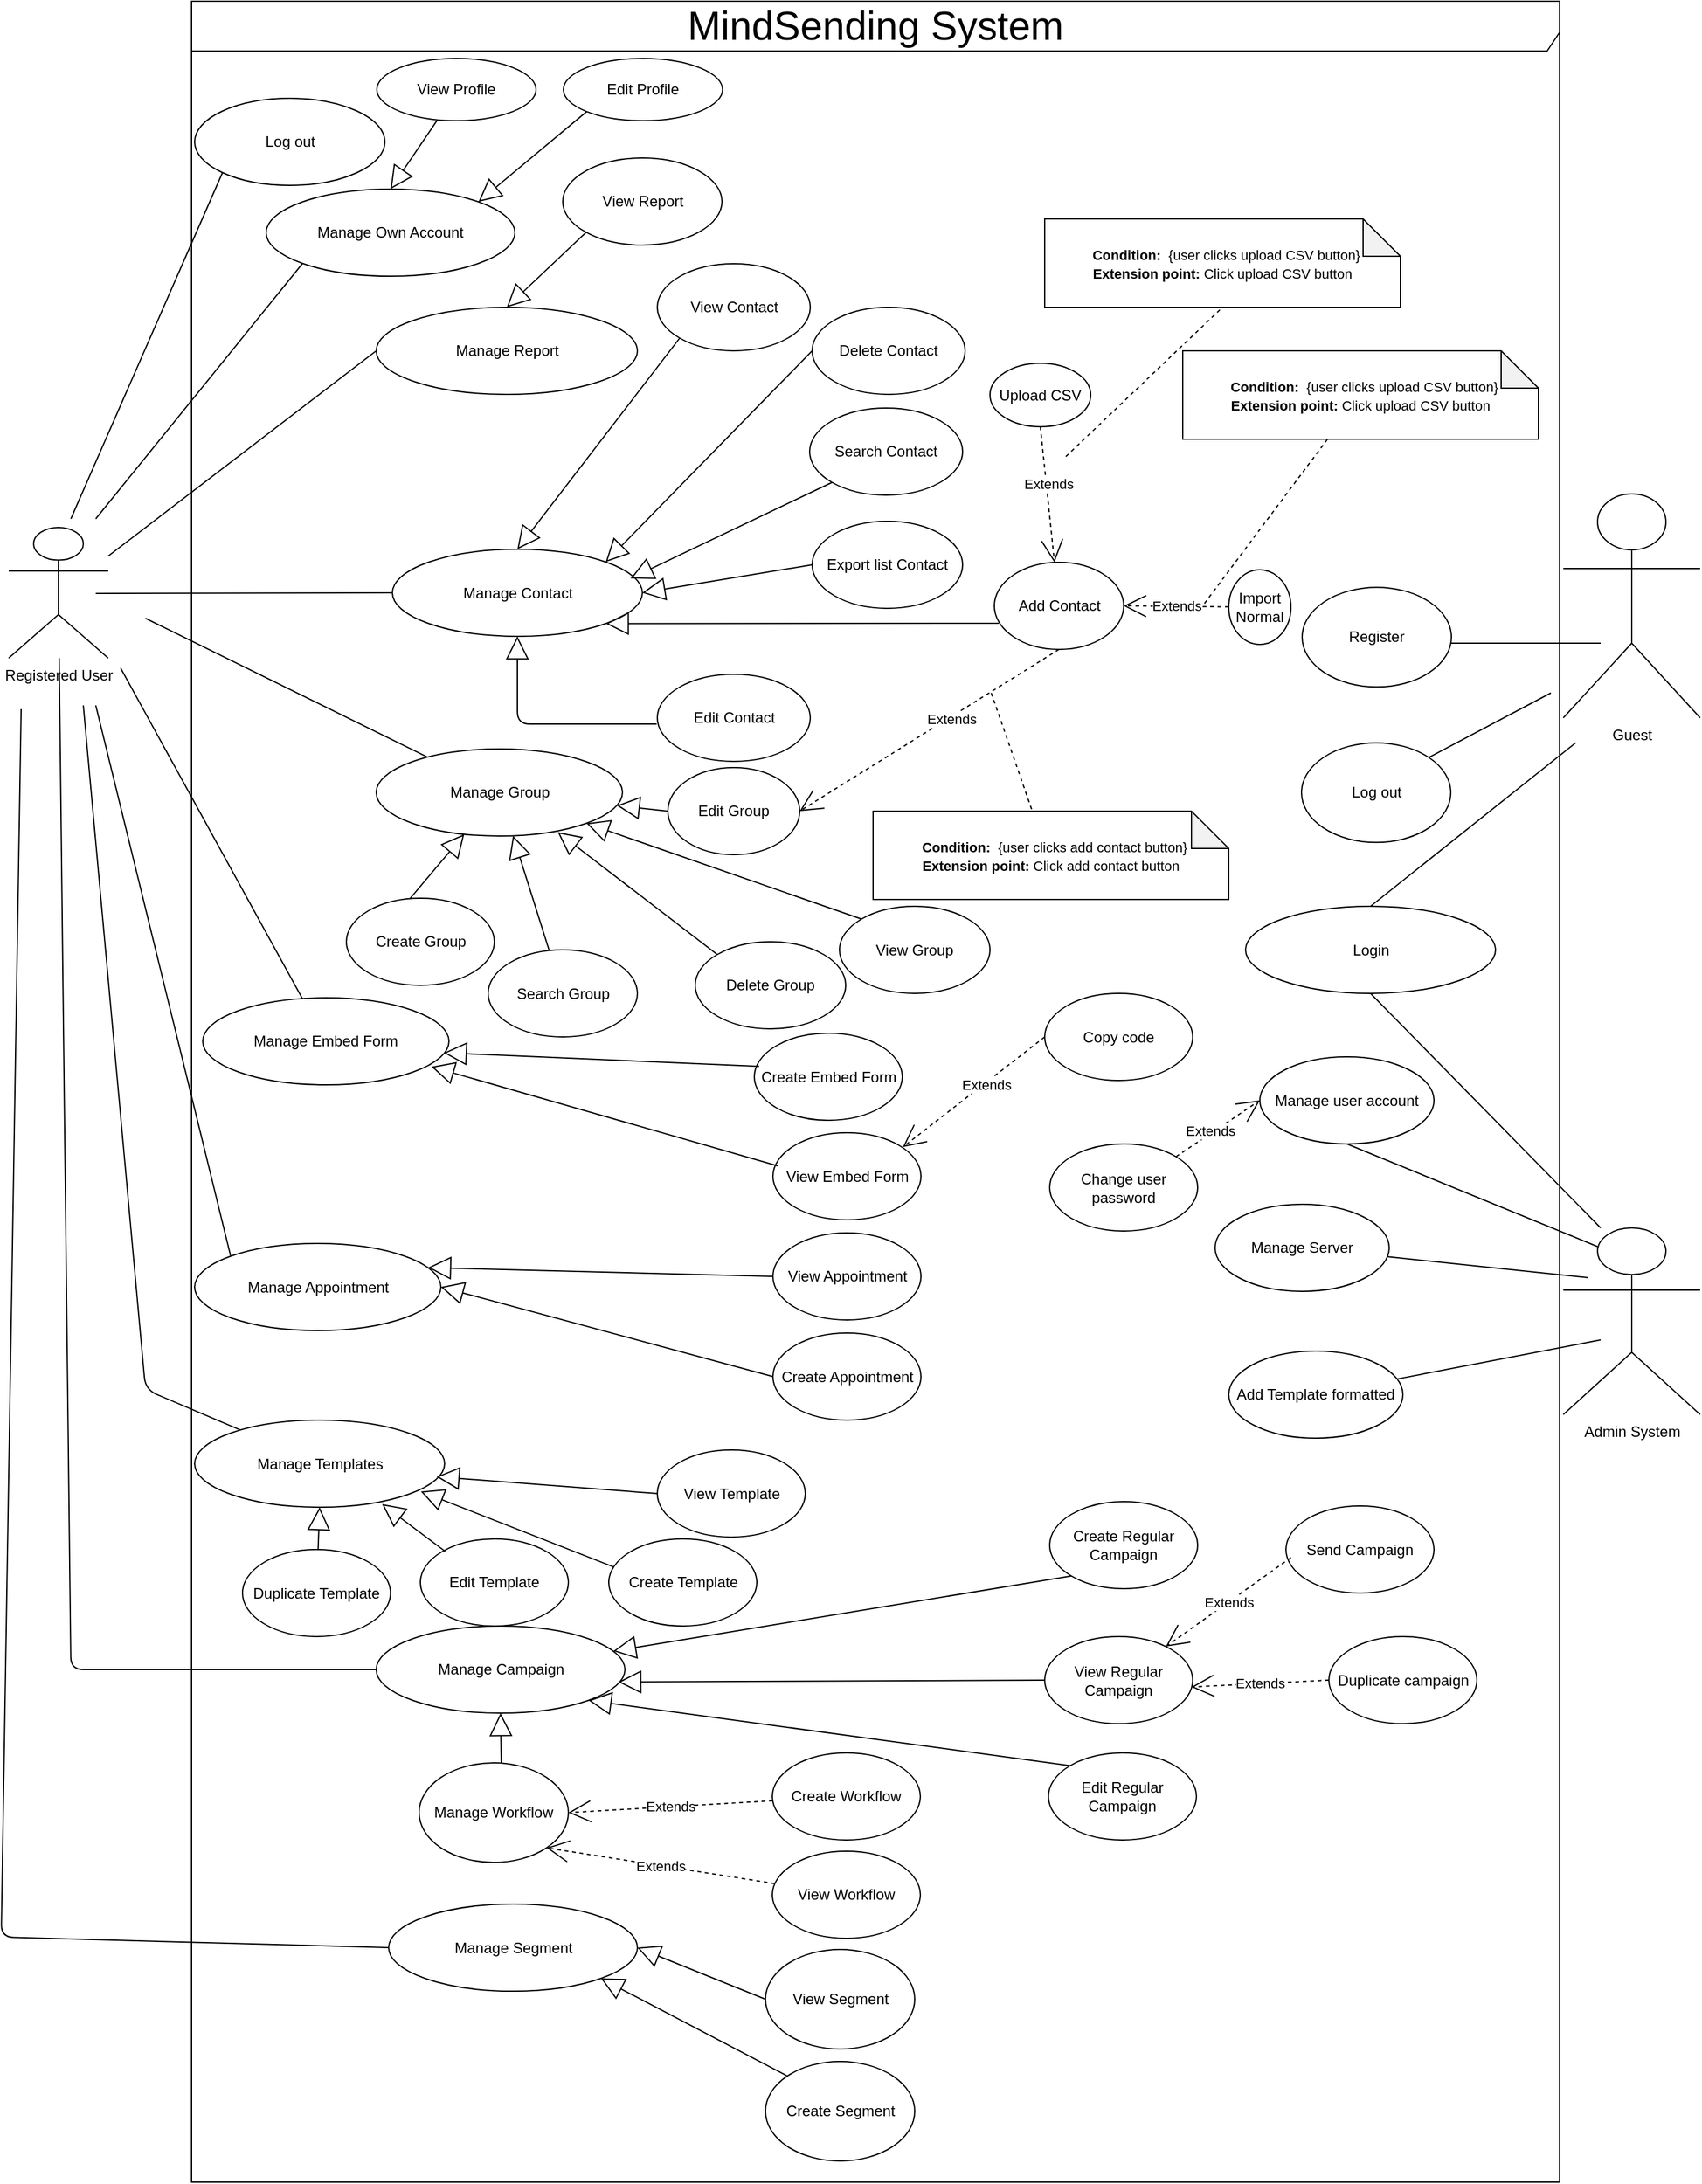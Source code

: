 <mxfile version="11.1.4" type="device"><diagram id="ys3Szjly9ZcMxuDBF0gr" name="Page-1"><mxGraphModel dx="1640" dy="1491" grid="0" gridSize="10" guides="1" tooltips="1" connect="1" arrows="1" fold="1" page="0" pageScale="1" pageWidth="850" pageHeight="1100" background="#FFFFFF" math="0" shadow="0"><root><mxCell id="0"/><mxCell id="1" parent="0"/><mxCell id="VWwlrhhzwa7nNnxBKO6W-47" value="&lt;font style=&quot;font-size: 32px&quot;&gt;MindSending System&lt;/font&gt;" style="shape=umlFrame;whiteSpace=wrap;html=1;width=1100;height=40;" parent="1" vertex="1"><mxGeometry x="-43" y="-476" width="1100" height="1753" as="geometry"/></mxCell><mxCell id="-qsMJvSjDGucB_ZZN1qh-6" value="Admin System&lt;br&gt;&lt;br&gt;" style="shape=umlActor;verticalLabelPosition=bottom;labelBackgroundColor=#ffffff;verticalAlign=top;html=1;" parent="1" vertex="1"><mxGeometry x="1060" y="510" width="110" height="150" as="geometry"/></mxCell><mxCell id="-qsMJvSjDGucB_ZZN1qh-7" value="Registered User&lt;br&gt;&lt;br&gt;" style="shape=umlActor;verticalLabelPosition=bottom;labelBackgroundColor=#ffffff;verticalAlign=top;html=1;" parent="1" vertex="1"><mxGeometry x="-190" y="-53" width="80" height="105" as="geometry"/></mxCell><mxCell id="-qsMJvSjDGucB_ZZN1qh-10" value="Manage Server&lt;br&gt;" style="ellipse;whiteSpace=wrap;html=1;" parent="1" vertex="1"><mxGeometry x="780" y="491" width="140" height="70" as="geometry"/></mxCell><mxCell id="-qsMJvSjDGucB_ZZN1qh-11" value="Manage Templates&lt;br&gt;" style="ellipse;whiteSpace=wrap;html=1;" parent="1" vertex="1"><mxGeometry x="-40.5" y="664.5" width="201" height="70" as="geometry"/></mxCell><mxCell id="-qsMJvSjDGucB_ZZN1qh-12" value="Manage user account" style="ellipse;whiteSpace=wrap;html=1;" parent="1" vertex="1"><mxGeometry x="816" y="372.5" width="140" height="70" as="geometry"/></mxCell><mxCell id="-qsMJvSjDGucB_ZZN1qh-13" value="Manage Contact" style="ellipse;whiteSpace=wrap;html=1;" parent="1" vertex="1"><mxGeometry x="118.5" y="-35.5" width="201" height="70" as="geometry"/></mxCell><mxCell id="-qsMJvSjDGucB_ZZN1qh-14" value="Manage Report" style="ellipse;whiteSpace=wrap;html=1;" parent="1" vertex="1"><mxGeometry x="105.5" y="-230" width="210" height="70" as="geometry"/></mxCell><mxCell id="-qsMJvSjDGucB_ZZN1qh-15" value="Manage Group&lt;br&gt;" style="ellipse;whiteSpace=wrap;html=1;" parent="1" vertex="1"><mxGeometry x="105.5" y="125" width="198" height="70" as="geometry"/></mxCell><mxCell id="-qsMJvSjDGucB_ZZN1qh-16" value="Manage Campaign" style="ellipse;whiteSpace=wrap;html=1;" parent="1" vertex="1"><mxGeometry x="105.5" y="830" width="200" height="70" as="geometry"/></mxCell><mxCell id="-qsMJvSjDGucB_ZZN1qh-17" value="Login&lt;br&gt;" style="ellipse;whiteSpace=wrap;html=1;" parent="1" vertex="1"><mxGeometry x="804.5" y="251.5" width="201" height="70" as="geometry"/></mxCell><mxCell id="-qsMJvSjDGucB_ZZN1qh-18" value="Create Template" style="ellipse;whiteSpace=wrap;html=1;" parent="1" vertex="1"><mxGeometry x="292.5" y="760" width="119" height="70" as="geometry"/></mxCell><mxCell id="-qsMJvSjDGucB_ZZN1qh-19" value="View Template" style="ellipse;whiteSpace=wrap;html=1;" parent="1" vertex="1"><mxGeometry x="331.5" y="688.5" width="119" height="70" as="geometry"/></mxCell><mxCell id="-qsMJvSjDGucB_ZZN1qh-20" value="Delete Contact" style="ellipse;whiteSpace=wrap;html=1;" parent="1" vertex="1"><mxGeometry x="456" y="-230" width="123" height="70" as="geometry"/></mxCell><mxCell id="-qsMJvSjDGucB_ZZN1qh-21" value="Edit Contact" style="ellipse;whiteSpace=wrap;html=1;" parent="1" vertex="1"><mxGeometry x="331.5" y="65" width="123" height="70" as="geometry"/></mxCell><mxCell id="-qsMJvSjDGucB_ZZN1qh-22" value="Add Contact" style="ellipse;whiteSpace=wrap;html=1;" parent="1" vertex="1"><mxGeometry x="602.5" y="-25" width="104" height="70" as="geometry"/></mxCell><mxCell id="-qsMJvSjDGucB_ZZN1qh-23" value="Create Group&lt;br&gt;" style="ellipse;whiteSpace=wrap;html=1;" parent="1" vertex="1"><mxGeometry x="81.5" y="245" width="119" height="70" as="geometry"/></mxCell><mxCell id="-qsMJvSjDGucB_ZZN1qh-24" value="Delete Group&lt;br&gt;" style="ellipse;whiteSpace=wrap;html=1;" parent="1" vertex="1"><mxGeometry x="362" y="280" width="121" height="70" as="geometry"/></mxCell><mxCell id="BiPD_yco-zIT7bE-eALh-6" value="Manage Own Account&lt;br&gt;" style="ellipse;whiteSpace=wrap;html=1;" parent="1" vertex="1"><mxGeometry x="17" y="-325" width="200" height="70" as="geometry"/></mxCell><mxCell id="BiPD_yco-zIT7bE-eALh-11" value="Search Group&lt;br&gt;" style="ellipse;whiteSpace=wrap;html=1;" parent="1" vertex="1"><mxGeometry x="195.5" y="286.5" width="120" height="70" as="geometry"/></mxCell><mxCell id="BiPD_yco-zIT7bE-eALh-12" value="Edit Group&lt;br&gt;" style="ellipse;whiteSpace=wrap;html=1;" parent="1" vertex="1"><mxGeometry x="340" y="140" width="106" height="70" as="geometry"/></mxCell><mxCell id="BiPD_yco-zIT7bE-eALh-13" value="View Report" style="ellipse;whiteSpace=wrap;html=1;" parent="1" vertex="1"><mxGeometry x="255.5" y="-350" width="128" height="70" as="geometry"/></mxCell><mxCell id="BiPD_yco-zIT7bE-eALh-31" value="" style="endArrow=none;endFill=0;endSize=12;html=1;entryX=0.5;entryY=1;entryDx=0;entryDy=0;exitX=0.25;exitY=0.1;exitDx=0;exitDy=0;exitPerimeter=0;" parent="1" source="-qsMJvSjDGucB_ZZN1qh-6" target="-qsMJvSjDGucB_ZZN1qh-12" edge="1"><mxGeometry width="160" relative="1" as="geometry"><mxPoint x="1060" y="520" as="sourcePoint"/><mxPoint x="5" y="940.5" as="targetPoint"/><Array as="points"/></mxGeometry></mxCell><mxCell id="BiPD_yco-zIT7bE-eALh-32" value="" style="endArrow=none;endFill=0;endSize=12;html=1;" parent="1" target="-qsMJvSjDGucB_ZZN1qh-10" edge="1"><mxGeometry width="160" relative="1" as="geometry"><mxPoint x="1080" y="550" as="sourcePoint"/><mxPoint x="15" y="950.5" as="targetPoint"/><Array as="points"/></mxGeometry></mxCell><mxCell id="BiPD_yco-zIT7bE-eALh-34" value="Export list Contact" style="ellipse;whiteSpace=wrap;html=1;" parent="1" vertex="1"><mxGeometry x="456" y="-58" width="121" height="70" as="geometry"/></mxCell><mxCell id="BiPD_yco-zIT7bE-eALh-36" value="" style="endArrow=none;endFill=0;endSize=12;html=1;" parent="1" target="-qsMJvSjDGucB_ZZN1qh-15" edge="1"><mxGeometry width="160" relative="1" as="geometry"><mxPoint x="-80" y="20" as="sourcePoint"/><mxPoint x="120" y="560" as="targetPoint"/></mxGeometry></mxCell><mxCell id="BiPD_yco-zIT7bE-eALh-38" value="" style="endArrow=none;endFill=0;endSize=12;html=1;entryX=0;entryY=0.5;entryDx=0;entryDy=0;" parent="1" target="-qsMJvSjDGucB_ZZN1qh-13" edge="1"><mxGeometry width="160" relative="1" as="geometry"><mxPoint x="-120" as="sourcePoint"/><mxPoint x="140" y="160" as="targetPoint"/><Array as="points"/></mxGeometry></mxCell><mxCell id="BiPD_yco-zIT7bE-eALh-39" value="" style="endArrow=none;endFill=0;endSize=12;html=1;entryX=0;entryY=0.5;entryDx=0;entryDy=0;" parent="1" target="-qsMJvSjDGucB_ZZN1qh-14" edge="1"><mxGeometry width="160" relative="1" as="geometry"><mxPoint x="-110" y="-30" as="sourcePoint"/><mxPoint x="120" as="targetPoint"/><Array as="points"/></mxGeometry></mxCell><mxCell id="BiPD_yco-zIT7bE-eALh-40" value="" style="endArrow=none;endFill=0;endSize=12;html=1;entryX=0;entryY=1;entryDx=0;entryDy=0;" parent="1" target="BiPD_yco-zIT7bE-eALh-6" edge="1"><mxGeometry width="160" relative="1" as="geometry"><mxPoint x="-120" y="-60" as="sourcePoint"/><mxPoint x="130" y="-150" as="targetPoint"/><Array as="points"/></mxGeometry></mxCell><mxCell id="BiPD_yco-zIT7bE-eALh-41" value="" style="endArrow=none;endFill=0;endSize=12;html=1;" parent="1" target="-qsMJvSjDGucB_ZZN1qh-11" edge="1"><mxGeometry width="160" relative="1" as="geometry"><mxPoint x="-130" y="90" as="sourcePoint"/><mxPoint x="170" y="589" as="targetPoint"/><Array as="points"><mxPoint x="-80" y="640"/></Array></mxGeometry></mxCell><mxCell id="BiPD_yco-zIT7bE-eALh-53" value="" style="endSize=16;endFill=0;html=1;strokeWidth=1;endArrow=block;startArrow=none;startFill=0;exitX=0.034;exitY=0.322;exitDx=0;exitDy=0;exitPerimeter=0;entryX=0.905;entryY=0.819;entryDx=0;entryDy=0;entryPerimeter=0;" parent="1" source="-qsMJvSjDGucB_ZZN1qh-18" edge="1" target="-qsMJvSjDGucB_ZZN1qh-11"><mxGeometry width="160" relative="1" as="geometry"><mxPoint x="331" y="615" as="sourcePoint"/><mxPoint x="150" y="710" as="targetPoint"/></mxGeometry></mxCell><mxCell id="BiPD_yco-zIT7bE-eALh-59" value="" style="endSize=16;endFill=0;html=1;strokeWidth=1;endArrow=block;startArrow=none;startFill=0;exitX=0;exitY=0.5;exitDx=0;exitDy=0;" parent="1" source="-qsMJvSjDGucB_ZZN1qh-19" edge="1"><mxGeometry width="160" relative="1" as="geometry"><mxPoint x="399.429" y="682.857" as="sourcePoint"/><mxPoint x="154" y="710" as="targetPoint"/></mxGeometry></mxCell><mxCell id="BiPD_yco-zIT7bE-eALh-61" value="" style="endSize=16;endFill=0;html=1;strokeWidth=1;endArrow=block;startArrow=none;startFill=0;exitX=0;exitY=0.5;exitDx=0;exitDy=0;" parent="1" source="BiPD_yco-zIT7bE-eALh-12" target="-qsMJvSjDGucB_ZZN1qh-15" edge="1"><mxGeometry width="160" relative="1" as="geometry"><mxPoint x="271.893" y="476.176" as="sourcePoint"/><mxPoint x="253.708" y="429.52" as="targetPoint"/><Array as="points"/></mxGeometry></mxCell><mxCell id="BiPD_yco-zIT7bE-eALh-62" value="" style="endSize=16;endFill=0;html=1;strokeWidth=1;endArrow=block;startArrow=none;startFill=0;entryX=0.737;entryY=0.955;entryDx=0;entryDy=0;exitX=0;exitY=0;exitDx=0;exitDy=0;entryPerimeter=0;" parent="1" source="-qsMJvSjDGucB_ZZN1qh-24" target="-qsMJvSjDGucB_ZZN1qh-15" edge="1"><mxGeometry width="160" relative="1" as="geometry"><mxPoint x="350" y="240" as="sourcePoint"/><mxPoint x="265.81" y="361.798" as="targetPoint"/></mxGeometry></mxCell><mxCell id="BiPD_yco-zIT7bE-eALh-63" value="" style="endSize=16;endFill=0;html=1;strokeWidth=1;endArrow=block;startArrow=none;startFill=0;" parent="1" source="BiPD_yco-zIT7bE-eALh-11" target="-qsMJvSjDGucB_ZZN1qh-15" edge="1"><mxGeometry width="160" relative="1" as="geometry"><mxPoint x="303.714" y="335.143" as="sourcePoint"/><mxPoint x="275.81" y="371.798" as="targetPoint"/><Array as="points"/></mxGeometry></mxCell><mxCell id="BiPD_yco-zIT7bE-eALh-64" value="" style="endSize=16;endFill=0;html=1;strokeWidth=1;endArrow=block;startArrow=none;startFill=0;exitX=0.429;exitY=0.007;exitDx=0;exitDy=0;exitPerimeter=0;" parent="1" source="-qsMJvSjDGucB_ZZN1qh-23" target="-qsMJvSjDGucB_ZZN1qh-15" edge="1"><mxGeometry width="160" relative="1" as="geometry"><mxPoint x="389.714" y="417.714" as="sourcePoint"/><mxPoint x="316.206" y="406.312" as="targetPoint"/><Array as="points"/></mxGeometry></mxCell><mxCell id="BiPD_yco-zIT7bE-eALh-65" value="" style="endSize=16;endFill=0;html=1;strokeWidth=1;endArrow=block;startArrow=none;startFill=0;" parent="1" target="-qsMJvSjDGucB_ZZN1qh-13" edge="1"><mxGeometry width="160" relative="1" as="geometry"><mxPoint x="331" y="105" as="sourcePoint"/><mxPoint x="326.206" y="416.312" as="targetPoint"/><Array as="points"><mxPoint x="219" y="105"/></Array></mxGeometry></mxCell><mxCell id="BiPD_yco-zIT7bE-eALh-66" value="" style="endSize=16;endFill=0;html=1;strokeWidth=1;endArrow=block;startArrow=none;startFill=0;exitX=0;exitY=0.5;exitDx=0;exitDy=0;entryX=1;entryY=0.5;entryDx=0;entryDy=0;" parent="1" source="BiPD_yco-zIT7bE-eALh-34" target="-qsMJvSjDGucB_ZZN1qh-13" edge="1"><mxGeometry width="160" relative="1" as="geometry"><mxPoint x="409.714" y="437.714" as="sourcePoint"/><mxPoint x="336.206" y="426.312" as="targetPoint"/><Array as="points"/></mxGeometry></mxCell><mxCell id="BiPD_yco-zIT7bE-eALh-67" value="" style="endSize=16;endFill=0;html=1;strokeWidth=1;endArrow=block;startArrow=none;startFill=0;exitX=0;exitY=0.5;exitDx=0;exitDy=0;entryX=1;entryY=0;entryDx=0;entryDy=0;" parent="1" source="-qsMJvSjDGucB_ZZN1qh-20" target="-qsMJvSjDGucB_ZZN1qh-13" edge="1"><mxGeometry width="160" relative="1" as="geometry"><mxPoint x="390.286" y="114.857" as="sourcePoint"/><mxPoint x="330.857" y="105.143" as="targetPoint"/><Array as="points"/></mxGeometry></mxCell><mxCell id="BiPD_yco-zIT7bE-eALh-68" value="" style="endSize=16;endFill=0;html=1;strokeWidth=1;endArrow=block;startArrow=none;startFill=0;entryX=1;entryY=1;entryDx=0;entryDy=0;exitX=0.034;exitY=0.7;exitDx=0;exitDy=0;exitPerimeter=0;" parent="1" source="-qsMJvSjDGucB_ZZN1qh-22" target="-qsMJvSjDGucB_ZZN1qh-13" edge="1"><mxGeometry width="160" relative="1" as="geometry"><mxPoint x="760" y="65" as="sourcePoint"/><mxPoint x="340.857" y="115.143" as="targetPoint"/><Array as="points"/></mxGeometry></mxCell><mxCell id="BiPD_yco-zIT7bE-eALh-69" value="" style="endSize=16;endFill=0;html=1;strokeWidth=1;endArrow=block;startArrow=none;startFill=0;exitX=0;exitY=1;exitDx=0;exitDy=0;entryX=0.5;entryY=0;entryDx=0;entryDy=0;" parent="1" source="BiPD_yco-zIT7bE-eALh-13" target="-qsMJvSjDGucB_ZZN1qh-14" edge="1"><mxGeometry width="160" relative="1" as="geometry"><mxPoint x="389.647" y="27.235" as="sourcePoint"/><mxPoint x="308.471" y="80.176" as="targetPoint"/></mxGeometry></mxCell><mxCell id="mAbmStE2IkHtEibIoPFb-1" value="Edit Profile" style="ellipse;whiteSpace=wrap;html=1;" parent="1" vertex="1"><mxGeometry x="256" y="-430" width="128" height="50" as="geometry"/></mxCell><mxCell id="mAbmStE2IkHtEibIoPFb-2" value="" style="endSize=16;endFill=0;html=1;strokeWidth=1;endArrow=block;startArrow=none;startFill=0;entryX=1;entryY=0;entryDx=0;entryDy=0;exitX=0;exitY=1;exitDx=0;exitDy=0;" parent="1" source="mAbmStE2IkHtEibIoPFb-1" target="BiPD_yco-zIT7bE-eALh-6" edge="1"><mxGeometry width="160" relative="1" as="geometry"><mxPoint x="400" y="-280" as="sourcePoint"/><mxPoint x="340" y="-85" as="targetPoint"/></mxGeometry></mxCell><mxCell id="mAbmStE2IkHtEibIoPFb-5" value="" style="endArrow=none;html=1;entryX=0;entryY=0.5;entryDx=0;entryDy=0;" parent="1" source="-qsMJvSjDGucB_ZZN1qh-7" target="-qsMJvSjDGucB_ZZN1qh-16" edge="1"><mxGeometry width="50" height="50" relative="1" as="geometry"><mxPoint x="-120" y="60" as="sourcePoint"/><mxPoint x="-100" y="1210" as="targetPoint"/><Array as="points"><mxPoint x="-140" y="865"/></Array></mxGeometry></mxCell><mxCell id="mAbmStE2IkHtEibIoPFb-9" value="Create Regular Campaign" style="ellipse;whiteSpace=wrap;html=1;" parent="1" vertex="1"><mxGeometry x="647" y="730" width="119" height="70" as="geometry"/></mxCell><mxCell id="mAbmStE2IkHtEibIoPFb-10" value="View Workflow" style="ellipse;whiteSpace=wrap;html=1;" parent="1" vertex="1"><mxGeometry x="424" y="1011" width="119" height="70" as="geometry"/></mxCell><mxCell id="mAbmStE2IkHtEibIoPFb-35" value="Add Template formatted&lt;br&gt;" style="ellipse;whiteSpace=wrap;html=1;" parent="1" vertex="1"><mxGeometry x="791" y="609" width="140" height="70" as="geometry"/></mxCell><mxCell id="mAbmStE2IkHtEibIoPFb-36" value="" style="endArrow=none;endFill=0;endSize=12;html=1;" parent="1" target="mAbmStE2IkHtEibIoPFb-35" edge="1"><mxGeometry width="160" relative="1" as="geometry"><mxPoint x="1090" y="600" as="sourcePoint"/><mxPoint x="800.053" y="517.796" as="targetPoint"/><Array as="points"/></mxGeometry></mxCell><mxCell id="mAbmStE2IkHtEibIoPFb-37" value="" style="endArrow=none;endFill=0;endSize=12;html=1;entryX=0.5;entryY=1;entryDx=0;entryDy=0;exitX=0.273;exitY=0;exitDx=0;exitDy=0;exitPerimeter=0;" parent="1" source="-qsMJvSjDGucB_ZZN1qh-6" target="-qsMJvSjDGucB_ZZN1qh-17" edge="1"><mxGeometry width="160" relative="1" as="geometry"><mxPoint x="1100" y="470" as="sourcePoint"/><mxPoint x="845.0" y="639.5" as="targetPoint"/><Array as="points"/></mxGeometry></mxCell><mxCell id="mAbmStE2IkHtEibIoPFb-38" value="Upload CSV" style="ellipse;whiteSpace=wrap;html=1;" parent="1" vertex="1"><mxGeometry x="599" y="-185" width="81" height="51" as="geometry"/></mxCell><mxCell id="mAbmStE2IkHtEibIoPFb-39" value="Import Normal" style="ellipse;whiteSpace=wrap;html=1;" parent="1" vertex="1"><mxGeometry x="791" y="-19" width="50" height="60" as="geometry"/></mxCell><mxCell id="mAbmStE2IkHtEibIoPFb-40" value="Extends" style="endArrow=open;endSize=16;endFill=0;html=1;strokeWidth=1;dashed=1;entryX=1;entryY=0.5;entryDx=0;entryDy=0;" parent="1" source="mAbmStE2IkHtEibIoPFb-39" target="-qsMJvSjDGucB_ZZN1qh-22" edge="1"><mxGeometry width="160" relative="1" as="geometry"><mxPoint x="630" y="-85" as="sourcePoint"/><mxPoint x="160" y="-30" as="targetPoint"/></mxGeometry></mxCell><mxCell id="mAbmStE2IkHtEibIoPFb-41" value="Extends" style="endArrow=open;endSize=16;endFill=0;html=1;strokeWidth=1;dashed=1;exitX=0.5;exitY=1;exitDx=0;exitDy=0;" parent="1" source="mAbmStE2IkHtEibIoPFb-38" target="-qsMJvSjDGucB_ZZN1qh-22" edge="1"><mxGeometry x="-0.161" y="2" width="160" relative="1" as="geometry"><mxPoint x="420" y="-53" as="sourcePoint"/><mxPoint x="241.69" y="-4.828" as="targetPoint"/><mxPoint as="offset"/></mxGeometry></mxCell><mxCell id="xEO4yhHYlVdsQ5QlR3eD-5" value="View Profile" style="ellipse;whiteSpace=wrap;html=1;" parent="1" vertex="1"><mxGeometry x="106" y="-430" width="128" height="50" as="geometry"/></mxCell><mxCell id="xEO4yhHYlVdsQ5QlR3eD-6" value="" style="endSize=16;endFill=0;html=1;strokeWidth=1;endArrow=block;startArrow=none;startFill=0;exitX=0.381;exitY=0.986;exitDx=0;exitDy=0;entryX=0.5;entryY=0;entryDx=0;entryDy=0;exitPerimeter=0;" parent="1" source="xEO4yhHYlVdsQ5QlR3eD-5" target="BiPD_yco-zIT7bE-eALh-6" edge="1"><mxGeometry width="160" relative="1" as="geometry"><mxPoint x="287" y="-390" as="sourcePoint"/><mxPoint x="117" y="-320" as="targetPoint"/></mxGeometry></mxCell><mxCell id="xEO4yhHYlVdsQ5QlR3eD-8" value="Search Contact" style="ellipse;whiteSpace=wrap;html=1;" parent="1" vertex="1"><mxGeometry x="454" y="-149" width="123" height="70" as="geometry"/></mxCell><mxCell id="xEO4yhHYlVdsQ5QlR3eD-9" value="" style="endSize=16;endFill=0;html=1;strokeWidth=1;endArrow=block;startArrow=none;startFill=0;exitX=0;exitY=1;exitDx=0;exitDy=0;" parent="1" source="xEO4yhHYlVdsQ5QlR3eD-8" edge="1"><mxGeometry width="160" relative="1" as="geometry"><mxPoint x="248.786" y="95.357" as="sourcePoint"/><mxPoint x="310" y="-12" as="targetPoint"/></mxGeometry></mxCell><mxCell id="xEO4yhHYlVdsQ5QlR3eD-10" value="Edit Template" style="ellipse;whiteSpace=wrap;html=1;" parent="1" vertex="1"><mxGeometry x="141" y="760" width="119" height="70" as="geometry"/></mxCell><mxCell id="xEO4yhHYlVdsQ5QlR3eD-11" value="" style="endSize=16;endFill=0;html=1;strokeWidth=1;endArrow=block;startArrow=none;startFill=0;entryX=0.75;entryY=0.964;entryDx=0;entryDy=0;entryPerimeter=0;" parent="1" target="-qsMJvSjDGucB_ZZN1qh-11" edge="1"><mxGeometry width="160" relative="1" as="geometry"><mxPoint x="161" y="770" as="sourcePoint"/><mxPoint x="201.797" y="691.716" as="targetPoint"/></mxGeometry></mxCell><mxCell id="xEO4yhHYlVdsQ5QlR3eD-12" value="Duplicate Template" style="ellipse;whiteSpace=wrap;html=1;" parent="1" vertex="1"><mxGeometry x="-2" y="768.5" width="119" height="70" as="geometry"/></mxCell><mxCell id="xEO4yhHYlVdsQ5QlR3eD-13" value="" style="endSize=16;endFill=0;html=1;strokeWidth=1;endArrow=block;startArrow=none;startFill=0;entryX=0.5;entryY=1;entryDx=0;entryDy=0;" parent="1" source="xEO4yhHYlVdsQ5QlR3eD-12" target="-qsMJvSjDGucB_ZZN1qh-11" edge="1"><mxGeometry width="160" relative="1" as="geometry"><mxPoint x="351" y="635" as="sourcePoint"/><mxPoint x="242" y="670" as="targetPoint"/></mxGeometry></mxCell><mxCell id="xEO4yhHYlVdsQ5QlR3eD-14" value="Guest" style="shape=umlActor;verticalLabelPosition=bottom;labelBackgroundColor=#ffffff;verticalAlign=top;html=1;outlineConnect=0;" parent="1" vertex="1"><mxGeometry x="1060" y="-80" width="110" height="180" as="geometry"/></mxCell><mxCell id="xEO4yhHYlVdsQ5QlR3eD-25" value="" style="endSize=16;endFill=0;html=1;strokeWidth=1;endArrow=block;startArrow=none;startFill=0;exitX=0;exitY=1;exitDx=0;exitDy=0;" parent="1" source="mAbmStE2IkHtEibIoPFb-9" target="-qsMJvSjDGucB_ZZN1qh-16" edge="1"><mxGeometry width="160" relative="1" as="geometry"><mxPoint x="423.5" y="868.5" as="sourcePoint"/><mxPoint x="412.72" y="919.84" as="targetPoint"/><Array as="points"/></mxGeometry></mxCell><mxCell id="xEO4yhHYlVdsQ5QlR3eD-28" value="View Regular Campaign" style="ellipse;whiteSpace=wrap;html=1;" parent="1" vertex="1"><mxGeometry x="643" y="838.5" width="119" height="70" as="geometry"/></mxCell><mxCell id="xEO4yhHYlVdsQ5QlR3eD-30" value="Edit Regular Campaign" style="ellipse;whiteSpace=wrap;html=1;" parent="1" vertex="1"><mxGeometry x="646" y="932" width="119" height="70" as="geometry"/></mxCell><mxCell id="VWwlrhhzwa7nNnxBKO6W-1" value="Manage Workflow" style="ellipse;whiteSpace=wrap;html=1;" parent="1" vertex="1"><mxGeometry x="140" y="940" width="120" height="80" as="geometry"/></mxCell><mxCell id="VWwlrhhzwa7nNnxBKO6W-2" value="" style="endSize=16;endFill=0;html=1;strokeWidth=1;endArrow=block;startArrow=none;startFill=0;entryX=0.5;entryY=1;entryDx=0;entryDy=0;" parent="1" target="-qsMJvSjDGucB_ZZN1qh-16" edge="1"><mxGeometry width="160" relative="1" as="geometry"><mxPoint x="206" y="940" as="sourcePoint"/><mxPoint x="309" y="970" as="targetPoint"/><Array as="points"/></mxGeometry></mxCell><mxCell id="VWwlrhhzwa7nNnxBKO6W-4" value="Extends" style="endArrow=open;endSize=16;endFill=0;html=1;strokeWidth=1;dashed=1;entryX=1;entryY=1;entryDx=0;entryDy=0;" parent="1" source="mAbmStE2IkHtEibIoPFb-10" target="VWwlrhhzwa7nNnxBKO6W-1" edge="1"><mxGeometry width="160" relative="1" as="geometry"><mxPoint x="130" y="1080" as="sourcePoint"/><mxPoint x="265.5" y="1077" as="targetPoint"/></mxGeometry></mxCell><mxCell id="VWwlrhhzwa7nNnxBKO6W-9" value="Create Workflow" style="ellipse;whiteSpace=wrap;html=1;" parent="1" vertex="1"><mxGeometry x="424" y="932" width="119" height="70" as="geometry"/></mxCell><mxCell id="VWwlrhhzwa7nNnxBKO6W-10" value="Extends" style="endArrow=open;endSize=16;endFill=0;html=1;strokeWidth=1;dashed=1;entryX=1;entryY=0.5;entryDx=0;entryDy=0;" parent="1" source="VWwlrhhzwa7nNnxBKO6W-9" target="VWwlrhhzwa7nNnxBKO6W-1" edge="1"><mxGeometry width="160" relative="1" as="geometry"><mxPoint x="276" y="1121.5" as="sourcePoint"/><mxPoint x="411.5" y="1118.5" as="targetPoint"/></mxGeometry></mxCell><mxCell id="VWwlrhhzwa7nNnxBKO6W-11" value="Manage Embed Form" style="ellipse;whiteSpace=wrap;html=1;" parent="1" vertex="1"><mxGeometry x="-34" y="325" width="198" height="70" as="geometry"/></mxCell><mxCell id="VWwlrhhzwa7nNnxBKO6W-12" value="" style="endArrow=none;endFill=0;endSize=12;html=1;" parent="1" target="VWwlrhhzwa7nNnxBKO6W-11" edge="1"><mxGeometry width="160" relative="1" as="geometry"><mxPoint x="-100" y="60" as="sourcePoint"/><mxPoint x="29.5" y="773.5" as="targetPoint"/></mxGeometry></mxCell><mxCell id="VWwlrhhzwa7nNnxBKO6W-13" value="Register" style="ellipse;whiteSpace=wrap;html=1;" parent="1" vertex="1"><mxGeometry x="850" y="-4.857" width="120" height="80" as="geometry"/></mxCell><mxCell id="VWwlrhhzwa7nNnxBKO6W-14" value="Log out" style="ellipse;whiteSpace=wrap;html=1;" parent="1" vertex="1"><mxGeometry x="849.5" y="120.143" width="120" height="80" as="geometry"/></mxCell><mxCell id="VWwlrhhzwa7nNnxBKO6W-15" value="" style="endArrow=none;html=1;" parent="1" edge="1"><mxGeometry width="50" height="50" relative="1" as="geometry"><mxPoint x="1090" y="40" as="sourcePoint"/><mxPoint x="970" y="40" as="targetPoint"/></mxGeometry></mxCell><mxCell id="VWwlrhhzwa7nNnxBKO6W-16" value="" style="endArrow=none;html=1;entryX=1;entryY=0;entryDx=0;entryDy=0;" parent="1" target="VWwlrhhzwa7nNnxBKO6W-14" edge="1"><mxGeometry width="50" height="50" relative="1" as="geometry"><mxPoint x="1050" y="80" as="sourcePoint"/><mxPoint x="980" y="115.143" as="targetPoint"/></mxGeometry></mxCell><mxCell id="VWwlrhhzwa7nNnxBKO6W-18" value="" style="endArrow=none;endFill=0;endSize=12;html=1;entryX=0.5;entryY=0;entryDx=0;entryDy=0;" parent="1" target="-qsMJvSjDGucB_ZZN1qh-17" edge="1"><mxGeometry width="160" relative="1" as="geometry"><mxPoint x="1070" y="120" as="sourcePoint"/><mxPoint x="1065.063" y="197.17" as="targetPoint"/><Array as="points"/></mxGeometry></mxCell><mxCell id="VWwlrhhzwa7nNnxBKO6W-21" style="edgeStyle=orthogonalEdgeStyle;rounded=0;orthogonalLoop=1;jettySize=auto;html=1;exitX=0.5;exitY=1;exitDx=0;exitDy=0;" parent="1" source="VWwlrhhzwa7nNnxBKO6W-1" target="VWwlrhhzwa7nNnxBKO6W-1" edge="1"><mxGeometry relative="1" as="geometry"/></mxCell><mxCell id="VWwlrhhzwa7nNnxBKO6W-22" value="Create Embed Form" style="ellipse;whiteSpace=wrap;html=1;" parent="1" vertex="1"><mxGeometry x="409.5" y="353.5" width="119" height="70" as="geometry"/></mxCell><mxCell id="VWwlrhhzwa7nNnxBKO6W-23" value="" style="endSize=16;endFill=0;html=1;strokeWidth=1;endArrow=block;startArrow=none;startFill=0;exitX=0.032;exitY=0.38;exitDx=0;exitDy=0;exitPerimeter=0;entryX=0.979;entryY=0.632;entryDx=0;entryDy=0;entryPerimeter=0;" parent="1" source="VWwlrhhzwa7nNnxBKO6W-22" target="VWwlrhhzwa7nNnxBKO6W-11" edge="1"><mxGeometry width="160" relative="1" as="geometry"><mxPoint x="478.714" y="531.214" as="sourcePoint"/><mxPoint x="219" y="384" as="targetPoint"/><Array as="points"/></mxGeometry></mxCell><mxCell id="VWwlrhhzwa7nNnxBKO6W-30" value="Manage Appointment" style="ellipse;whiteSpace=wrap;html=1;" parent="1" vertex="1"><mxGeometry x="-40.5" y="522.5" width="198" height="70" as="geometry"/></mxCell><mxCell id="VWwlrhhzwa7nNnxBKO6W-31" value="" style="endArrow=none;endFill=0;endSize=12;html=1;entryX=0;entryY=0;entryDx=0;entryDy=0;" parent="1" target="VWwlrhhzwa7nNnxBKO6W-30" edge="1"><mxGeometry width="160" relative="1" as="geometry"><mxPoint x="-120" y="90" as="sourcePoint"/><mxPoint x="-9" y="944" as="targetPoint"/><Array as="points"/></mxGeometry></mxCell><mxCell id="VWwlrhhzwa7nNnxBKO6W-32" value="View Appointment" style="ellipse;whiteSpace=wrap;html=1;" parent="1" vertex="1"><mxGeometry x="424.5" y="514" width="119" height="70" as="geometry"/></mxCell><mxCell id="VWwlrhhzwa7nNnxBKO6W-33" value="" style="endSize=16;endFill=0;html=1;strokeWidth=1;endArrow=block;startArrow=none;startFill=0;entryX=0.948;entryY=0.277;entryDx=0;entryDy=0;entryPerimeter=0;exitX=0;exitY=0.5;exitDx=0;exitDy=0;" parent="1" source="VWwlrhhzwa7nNnxBKO6W-32" target="VWwlrhhzwa7nNnxBKO6W-30" edge="1"><mxGeometry width="160" relative="1" as="geometry"><mxPoint x="420" y="560" as="sourcePoint"/><mxPoint x="156.842" y="550.74" as="targetPoint"/><Array as="points"/></mxGeometry></mxCell><mxCell id="VWwlrhhzwa7nNnxBKO6W-38" value="&lt;font style=&quot;font-size: 11px&quot;&gt;&lt;b&gt;&amp;nbsp; Condition:&amp;nbsp; &lt;/b&gt;{user clicks upload CSV button}&lt;br&gt;&lt;b&gt;Extension point: &lt;/b&gt;Click upload CSV button&lt;/font&gt;" style="shape=note;whiteSpace=wrap;html=1;backgroundOutline=1;darkOpacity=0.05;" parent="1" vertex="1"><mxGeometry x="643" y="-301" width="286" height="71" as="geometry"/></mxCell><mxCell id="VWwlrhhzwa7nNnxBKO6W-40" value="" style="endArrow=none;dashed=1;html=1;entryX=0.5;entryY=1;entryDx=0;entryDy=0;entryPerimeter=0;" parent="1" target="VWwlrhhzwa7nNnxBKO6W-38" edge="1"><mxGeometry width="50" height="50" relative="1" as="geometry"><mxPoint x="660" y="-110" as="sourcePoint"/><mxPoint x="660" y="95" as="targetPoint"/></mxGeometry></mxCell><mxCell id="VWwlrhhzwa7nNnxBKO6W-41" value="&lt;font style=&quot;font-size: 11px&quot;&gt;&lt;b&gt;&amp;nbsp; Condition:&amp;nbsp; &lt;/b&gt;{user clicks upload CSV button}&lt;br&gt;&lt;b&gt;Extension point: &lt;/b&gt;Click upload CSV button&lt;/font&gt;" style="shape=note;whiteSpace=wrap;html=1;backgroundOutline=1;darkOpacity=0.05;" parent="1" vertex="1"><mxGeometry x="754" y="-195" width="286" height="71" as="geometry"/></mxCell><mxCell id="VWwlrhhzwa7nNnxBKO6W-42" value="" style="endArrow=none;dashed=1;html=1;" parent="1" source="VWwlrhhzwa7nNnxBKO6W-41" edge="1"><mxGeometry width="50" height="50" relative="1" as="geometry"><mxPoint x="750" y="290" as="sourcePoint"/><mxPoint x="770" y="10" as="targetPoint"/></mxGeometry></mxCell><mxCell id="VWwlrhhzwa7nNnxBKO6W-43" value="" style="endSize=16;endFill=0;html=1;strokeWidth=1;endArrow=block;startArrow=none;startFill=0;entryX=0.973;entryY=0.643;entryDx=0;entryDy=0;exitX=0;exitY=0.5;exitDx=0;exitDy=0;entryPerimeter=0;" parent="1" source="xEO4yhHYlVdsQ5QlR3eD-28" target="-qsMJvSjDGucB_ZZN1qh-16" edge="1"><mxGeometry width="160" relative="1" as="geometry"><mxPoint x="657" y="775" as="sourcePoint"/><mxPoint x="315.5" y="875" as="targetPoint"/><Array as="points"/></mxGeometry></mxCell><mxCell id="VWwlrhhzwa7nNnxBKO6W-44" value="" style="endSize=16;endFill=0;html=1;strokeWidth=1;endArrow=block;startArrow=none;startFill=0;entryX=1;entryY=1;entryDx=0;entryDy=0;exitX=0;exitY=0;exitDx=0;exitDy=0;" parent="1" source="xEO4yhHYlVdsQ5QlR3eD-30" target="-qsMJvSjDGucB_ZZN1qh-16" edge="1"><mxGeometry width="160" relative="1" as="geometry"><mxPoint x="667" y="785" as="sourcePoint"/><mxPoint x="325.5" y="885" as="targetPoint"/><Array as="points"/></mxGeometry></mxCell><mxCell id="VWwlrhhzwa7nNnxBKO6W-55" value="Extends" style="endArrow=open;endSize=16;endFill=0;html=1;strokeWidth=1;dashed=1;entryX=1;entryY=0.5;entryDx=0;entryDy=0;exitX=0.5;exitY=1;exitDx=0;exitDy=0;" parent="1" source="-qsMJvSjDGucB_ZZN1qh-22" target="BiPD_yco-zIT7bE-eALh-12" edge="1"><mxGeometry x="-0.161" y="2" width="160" relative="1" as="geometry"><mxPoint x="530" y="130" as="sourcePoint"/><mxPoint x="560" y="229.5" as="targetPoint"/><mxPoint as="offset"/></mxGeometry></mxCell><mxCell id="VWwlrhhzwa7nNnxBKO6W-56" value="&lt;font style=&quot;font-size: 11px&quot;&gt;&lt;b&gt;&amp;nbsp; Condition:&amp;nbsp; &lt;/b&gt;{user clicks add contact button}&lt;br&gt;&lt;b&gt;Extension point: &lt;/b&gt;Click add contact button&lt;/font&gt;" style="shape=note;whiteSpace=wrap;html=1;backgroundOutline=1;darkOpacity=0.05;" parent="1" vertex="1"><mxGeometry x="505" y="175" width="286" height="71" as="geometry"/></mxCell><mxCell id="VWwlrhhzwa7nNnxBKO6W-57" value="" style="endArrow=none;dashed=1;html=1;entryX=0;entryY=0;entryDx=128;entryDy=0;entryPerimeter=0;" parent="1" target="VWwlrhhzwa7nNnxBKO6W-56" edge="1"><mxGeometry width="50" height="50" relative="1" as="geometry"><mxPoint x="600" y="80" as="sourcePoint"/><mxPoint x="522" y="571" as="targetPoint"/></mxGeometry></mxCell><mxCell id="VWwlrhhzwa7nNnxBKO6W-58" value="Log out" style="ellipse;whiteSpace=wrap;html=1;" parent="1" vertex="1"><mxGeometry x="-40.5" y="-398" width="153" height="70" as="geometry"/></mxCell><mxCell id="VWwlrhhzwa7nNnxBKO6W-59" value="" style="endArrow=none;endFill=0;endSize=12;html=1;entryX=0;entryY=1;entryDx=0;entryDy=0;" parent="1" target="VWwlrhhzwa7nNnxBKO6W-58" edge="1"><mxGeometry width="160" relative="1" as="geometry"><mxPoint x="-140" y="-60" as="sourcePoint"/><mxPoint x="60" y="-223" as="targetPoint"/><Array as="points"/></mxGeometry></mxCell><mxCell id="NL34l-q5IEEUX36wE2G3-1" value="View Contact" style="ellipse;whiteSpace=wrap;html=1;" vertex="1" parent="1"><mxGeometry x="331.5" y="-265" width="123" height="70" as="geometry"/></mxCell><mxCell id="NL34l-q5IEEUX36wE2G3-2" value="" style="endSize=16;endFill=0;html=1;strokeWidth=1;endArrow=block;startArrow=none;startFill=0;exitX=0;exitY=1;exitDx=0;exitDy=0;entryX=0.5;entryY=0;entryDx=0;entryDy=0;" edge="1" parent="1" source="NL34l-q5IEEUX36wE2G3-1" target="-qsMJvSjDGucB_ZZN1qh-13"><mxGeometry width="160" relative="1" as="geometry"><mxPoint x="391.0" y="-175" as="sourcePoint"/><mxPoint x="225.617" y="-5.055" as="targetPoint"/><Array as="points"/></mxGeometry></mxCell><mxCell id="NL34l-q5IEEUX36wE2G3-3" value="View Group" style="ellipse;whiteSpace=wrap;html=1;" vertex="1" parent="1"><mxGeometry x="478" y="251.5" width="121" height="70" as="geometry"/></mxCell><mxCell id="NL34l-q5IEEUX36wE2G3-4" value="" style="endSize=16;endFill=0;html=1;strokeWidth=1;endArrow=block;startArrow=none;startFill=0;entryX=1;entryY=1;entryDx=0;entryDy=0;exitX=0;exitY=0;exitDx=0;exitDy=0;" edge="1" parent="1" source="NL34l-q5IEEUX36wE2G3-3" target="-qsMJvSjDGucB_ZZN1qh-15"><mxGeometry width="160" relative="1" as="geometry"><mxPoint x="452" y="220.5" as="sourcePoint"/><mxPoint x="353.426" y="172.35" as="targetPoint"/></mxGeometry></mxCell><mxCell id="NL34l-q5IEEUX36wE2G3-5" value="View Embed Form" style="ellipse;whiteSpace=wrap;html=1;" vertex="1" parent="1"><mxGeometry x="424.5" y="433.5" width="119" height="70" as="geometry"/></mxCell><mxCell id="NL34l-q5IEEUX36wE2G3-6" value="" style="endSize=16;endFill=0;html=1;strokeWidth=1;endArrow=block;startArrow=none;startFill=0;exitX=0.032;exitY=0.38;exitDx=0;exitDy=0;exitPerimeter=0;entryX=0.929;entryY=0.792;entryDx=0;entryDy=0;entryPerimeter=0;" edge="1" parent="1" source="NL34l-q5IEEUX36wE2G3-5" target="VWwlrhhzwa7nNnxBKO6W-11"><mxGeometry width="160" relative="1" as="geometry"><mxPoint x="493.714" y="611.214" as="sourcePoint"/><mxPoint x="174.842" y="449.24" as="targetPoint"/><Array as="points"/></mxGeometry></mxCell><mxCell id="NL34l-q5IEEUX36wE2G3-7" value="Create Appointment" style="ellipse;whiteSpace=wrap;html=1;" vertex="1" parent="1"><mxGeometry x="424.5" y="594.5" width="119" height="70" as="geometry"/></mxCell><mxCell id="NL34l-q5IEEUX36wE2G3-8" value="" style="endSize=16;endFill=0;html=1;strokeWidth=1;endArrow=block;startArrow=none;startFill=0;entryX=1;entryY=0.5;entryDx=0;entryDy=0;exitX=0;exitY=0.5;exitDx=0;exitDy=0;" edge="1" parent="1" source="NL34l-q5IEEUX36wE2G3-7" target="VWwlrhhzwa7nNnxBKO6W-30"><mxGeometry width="160" relative="1" as="geometry"><mxPoint x="420" y="630" as="sourcePoint"/><mxPoint x="147.204" y="611.89" as="targetPoint"/><Array as="points"/></mxGeometry></mxCell><mxCell id="NL34l-q5IEEUX36wE2G3-9" value="Copy code" style="ellipse;whiteSpace=wrap;html=1;" vertex="1" parent="1"><mxGeometry x="643" y="321.5" width="119" height="70" as="geometry"/></mxCell><mxCell id="NL34l-q5IEEUX36wE2G3-11" value="Extends" style="endArrow=open;endSize=16;endFill=0;html=1;strokeWidth=1;dashed=1;exitX=0;exitY=0.5;exitDx=0;exitDy=0;" edge="1" parent="1" source="NL34l-q5IEEUX36wE2G3-9"><mxGeometry x="-0.161" y="2" width="160" relative="1" as="geometry"><mxPoint x="639.5" y="395.0" as="sourcePoint"/><mxPoint x="529" y="445" as="targetPoint"/><mxPoint as="offset"/></mxGeometry></mxCell><mxCell id="NL34l-q5IEEUX36wE2G3-12" value="Send Campaign" style="ellipse;whiteSpace=wrap;html=1;" vertex="1" parent="1"><mxGeometry x="837" y="733.5" width="119" height="70" as="geometry"/></mxCell><mxCell id="NL34l-q5IEEUX36wE2G3-13" value="Duplicate campaign" style="ellipse;whiteSpace=wrap;html=1;" vertex="1" parent="1"><mxGeometry x="871.5" y="838.5" width="119" height="70" as="geometry"/></mxCell><mxCell id="NL34l-q5IEEUX36wE2G3-14" value="Extends" style="endArrow=open;endSize=16;endFill=0;html=1;strokeWidth=1;dashed=1;" edge="1" parent="1" target="xEO4yhHYlVdsQ5QlR3eD-28"><mxGeometry width="160" relative="1" as="geometry"><mxPoint x="841" y="775" as="sourcePoint"/><mxPoint x="676.5" y="778" as="targetPoint"/></mxGeometry></mxCell><mxCell id="NL34l-q5IEEUX36wE2G3-15" value="Extends" style="endArrow=open;endSize=16;endFill=0;html=1;strokeWidth=1;dashed=1;exitX=0;exitY=0.5;exitDx=0;exitDy=0;" edge="1" parent="1" source="NL34l-q5IEEUX36wE2G3-13"><mxGeometry width="160" relative="1" as="geometry"><mxPoint x="836.284" y="868.916" as="sourcePoint"/><mxPoint x="761" y="879" as="targetPoint"/></mxGeometry></mxCell><mxCell id="NL34l-q5IEEUX36wE2G3-16" value="Manage Segment" style="ellipse;whiteSpace=wrap;html=1;" vertex="1" parent="1"><mxGeometry x="115.5" y="1053.5" width="200" height="70" as="geometry"/></mxCell><mxCell id="NL34l-q5IEEUX36wE2G3-17" value="" style="endArrow=none;html=1;entryX=0;entryY=0.5;entryDx=0;entryDy=0;" edge="1" parent="1" target="NL34l-q5IEEUX36wE2G3-16"><mxGeometry width="50" height="50" relative="1" as="geometry"><mxPoint x="-180" y="93" as="sourcePoint"/><mxPoint x="-90" y="1433.5" as="targetPoint"/><Array as="points"><mxPoint x="-196" y="1080"/></Array></mxGeometry></mxCell><mxCell id="NL34l-q5IEEUX36wE2G3-18" value="View Segment" style="ellipse;whiteSpace=wrap;html=1;" vertex="1" parent="1"><mxGeometry x="418.5" y="1090" width="120" height="80" as="geometry"/></mxCell><mxCell id="NL34l-q5IEEUX36wE2G3-19" value="Create Segment" style="ellipse;whiteSpace=wrap;html=1;" vertex="1" parent="1"><mxGeometry x="418.5" y="1180" width="120" height="80" as="geometry"/></mxCell><mxCell id="NL34l-q5IEEUX36wE2G3-20" value="" style="endSize=16;endFill=0;html=1;strokeWidth=1;endArrow=block;startArrow=none;startFill=0;entryX=1;entryY=0.5;entryDx=0;entryDy=0;exitX=0;exitY=0.5;exitDx=0;exitDy=0;" edge="1" parent="1" source="NL34l-q5IEEUX36wE2G3-18" target="NL34l-q5IEEUX36wE2G3-16"><mxGeometry width="160" relative="1" as="geometry"><mxPoint x="374.5" y="1123.5" as="sourcePoint"/><mxPoint x="374" y="1083.5" as="targetPoint"/><Array as="points"/></mxGeometry></mxCell><mxCell id="NL34l-q5IEEUX36wE2G3-21" value="" style="endSize=16;endFill=0;html=1;strokeWidth=1;endArrow=block;startArrow=none;startFill=0;entryX=1;entryY=1;entryDx=0;entryDy=0;exitX=0;exitY=0;exitDx=0;exitDy=0;" edge="1" parent="1" source="NL34l-q5IEEUX36wE2G3-19" target="NL34l-q5IEEUX36wE2G3-16"><mxGeometry width="160" relative="1" as="geometry"><mxPoint x="395.5" y="1180" as="sourcePoint"/><mxPoint x="292.5" y="1138.5" as="targetPoint"/><Array as="points"/></mxGeometry></mxCell><mxCell id="NL34l-q5IEEUX36wE2G3-22" value="Change user password" style="ellipse;whiteSpace=wrap;html=1;" vertex="1" parent="1"><mxGeometry x="647" y="442.5" width="119" height="70" as="geometry"/></mxCell><mxCell id="NL34l-q5IEEUX36wE2G3-23" value="Extends" style="endArrow=open;endSize=16;endFill=0;html=1;strokeWidth=1;dashed=1;exitX=1;exitY=0;exitDx=0;exitDy=0;entryX=0;entryY=0.5;entryDx=0;entryDy=0;" edge="1" parent="1" source="NL34l-q5IEEUX36wE2G3-22" target="-qsMJvSjDGucB_ZZN1qh-12"><mxGeometry x="-0.161" y="2" width="160" relative="1" as="geometry"><mxPoint x="643.5" y="516.0" as="sourcePoint"/><mxPoint x="533" y="566.0" as="targetPoint"/><mxPoint as="offset"/></mxGeometry></mxCell></root></mxGraphModel></diagram></mxfile>